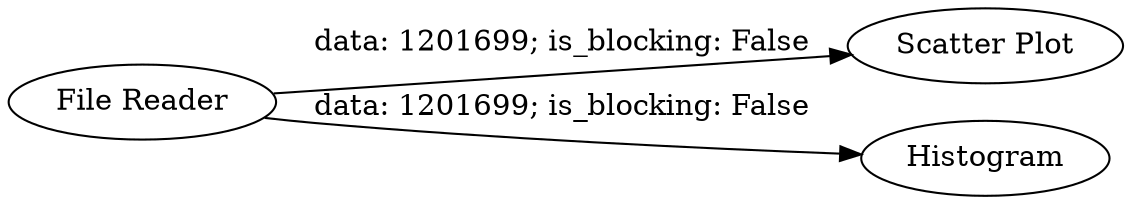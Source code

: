 digraph {
	"2765664503479123246_2" [label="Scatter Plot"]
	"2765664503479123246_3" [label=Histogram]
	"2765664503479123246_1" [label="File Reader"]
	"2765664503479123246_1" -> "2765664503479123246_3" [label="data: 1201699; is_blocking: False"]
	"2765664503479123246_1" -> "2765664503479123246_2" [label="data: 1201699; is_blocking: False"]
	rankdir=LR
}
